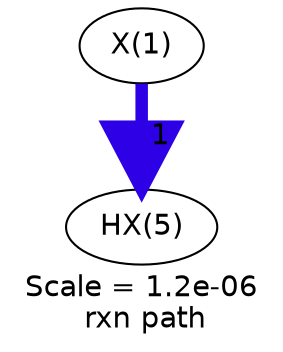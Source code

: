 digraph reaction_paths {
center=1;
s29 -> s30[fontname="Helvetica", style="setlinewidth(6)", arrowsize=3, color="0.7, 1.5, 0.9"
, label=" 1"];
s29 [ fontname="Helvetica", label="X(1)"];
s30 [ fontname="Helvetica", label="HX(5)"];
 label = "Scale = 1.2e-06\l rxn path";
 fontname = "Helvetica";
}
